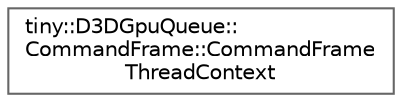 digraph "Graphical Class Hierarchy"
{
 // LATEX_PDF_SIZE
  bgcolor="transparent";
  edge [fontname=Helvetica,fontsize=10,labelfontname=Helvetica,labelfontsize=10];
  node [fontname=Helvetica,fontsize=10,shape=box,height=0.2,width=0.4];
  rankdir="LR";
  Node0 [id="Node000000",label="tiny::D3DGpuQueue::\lCommandFrame::CommandFrame\lThreadContext",height=0.2,width=0.4,color="grey40", fillcolor="white", style="filled",URL="$structtiny_1_1_d3_d_gpu_queue_1_1_command_frame_1_1_command_frame_thread_context.html",tooltip=" "];
}
